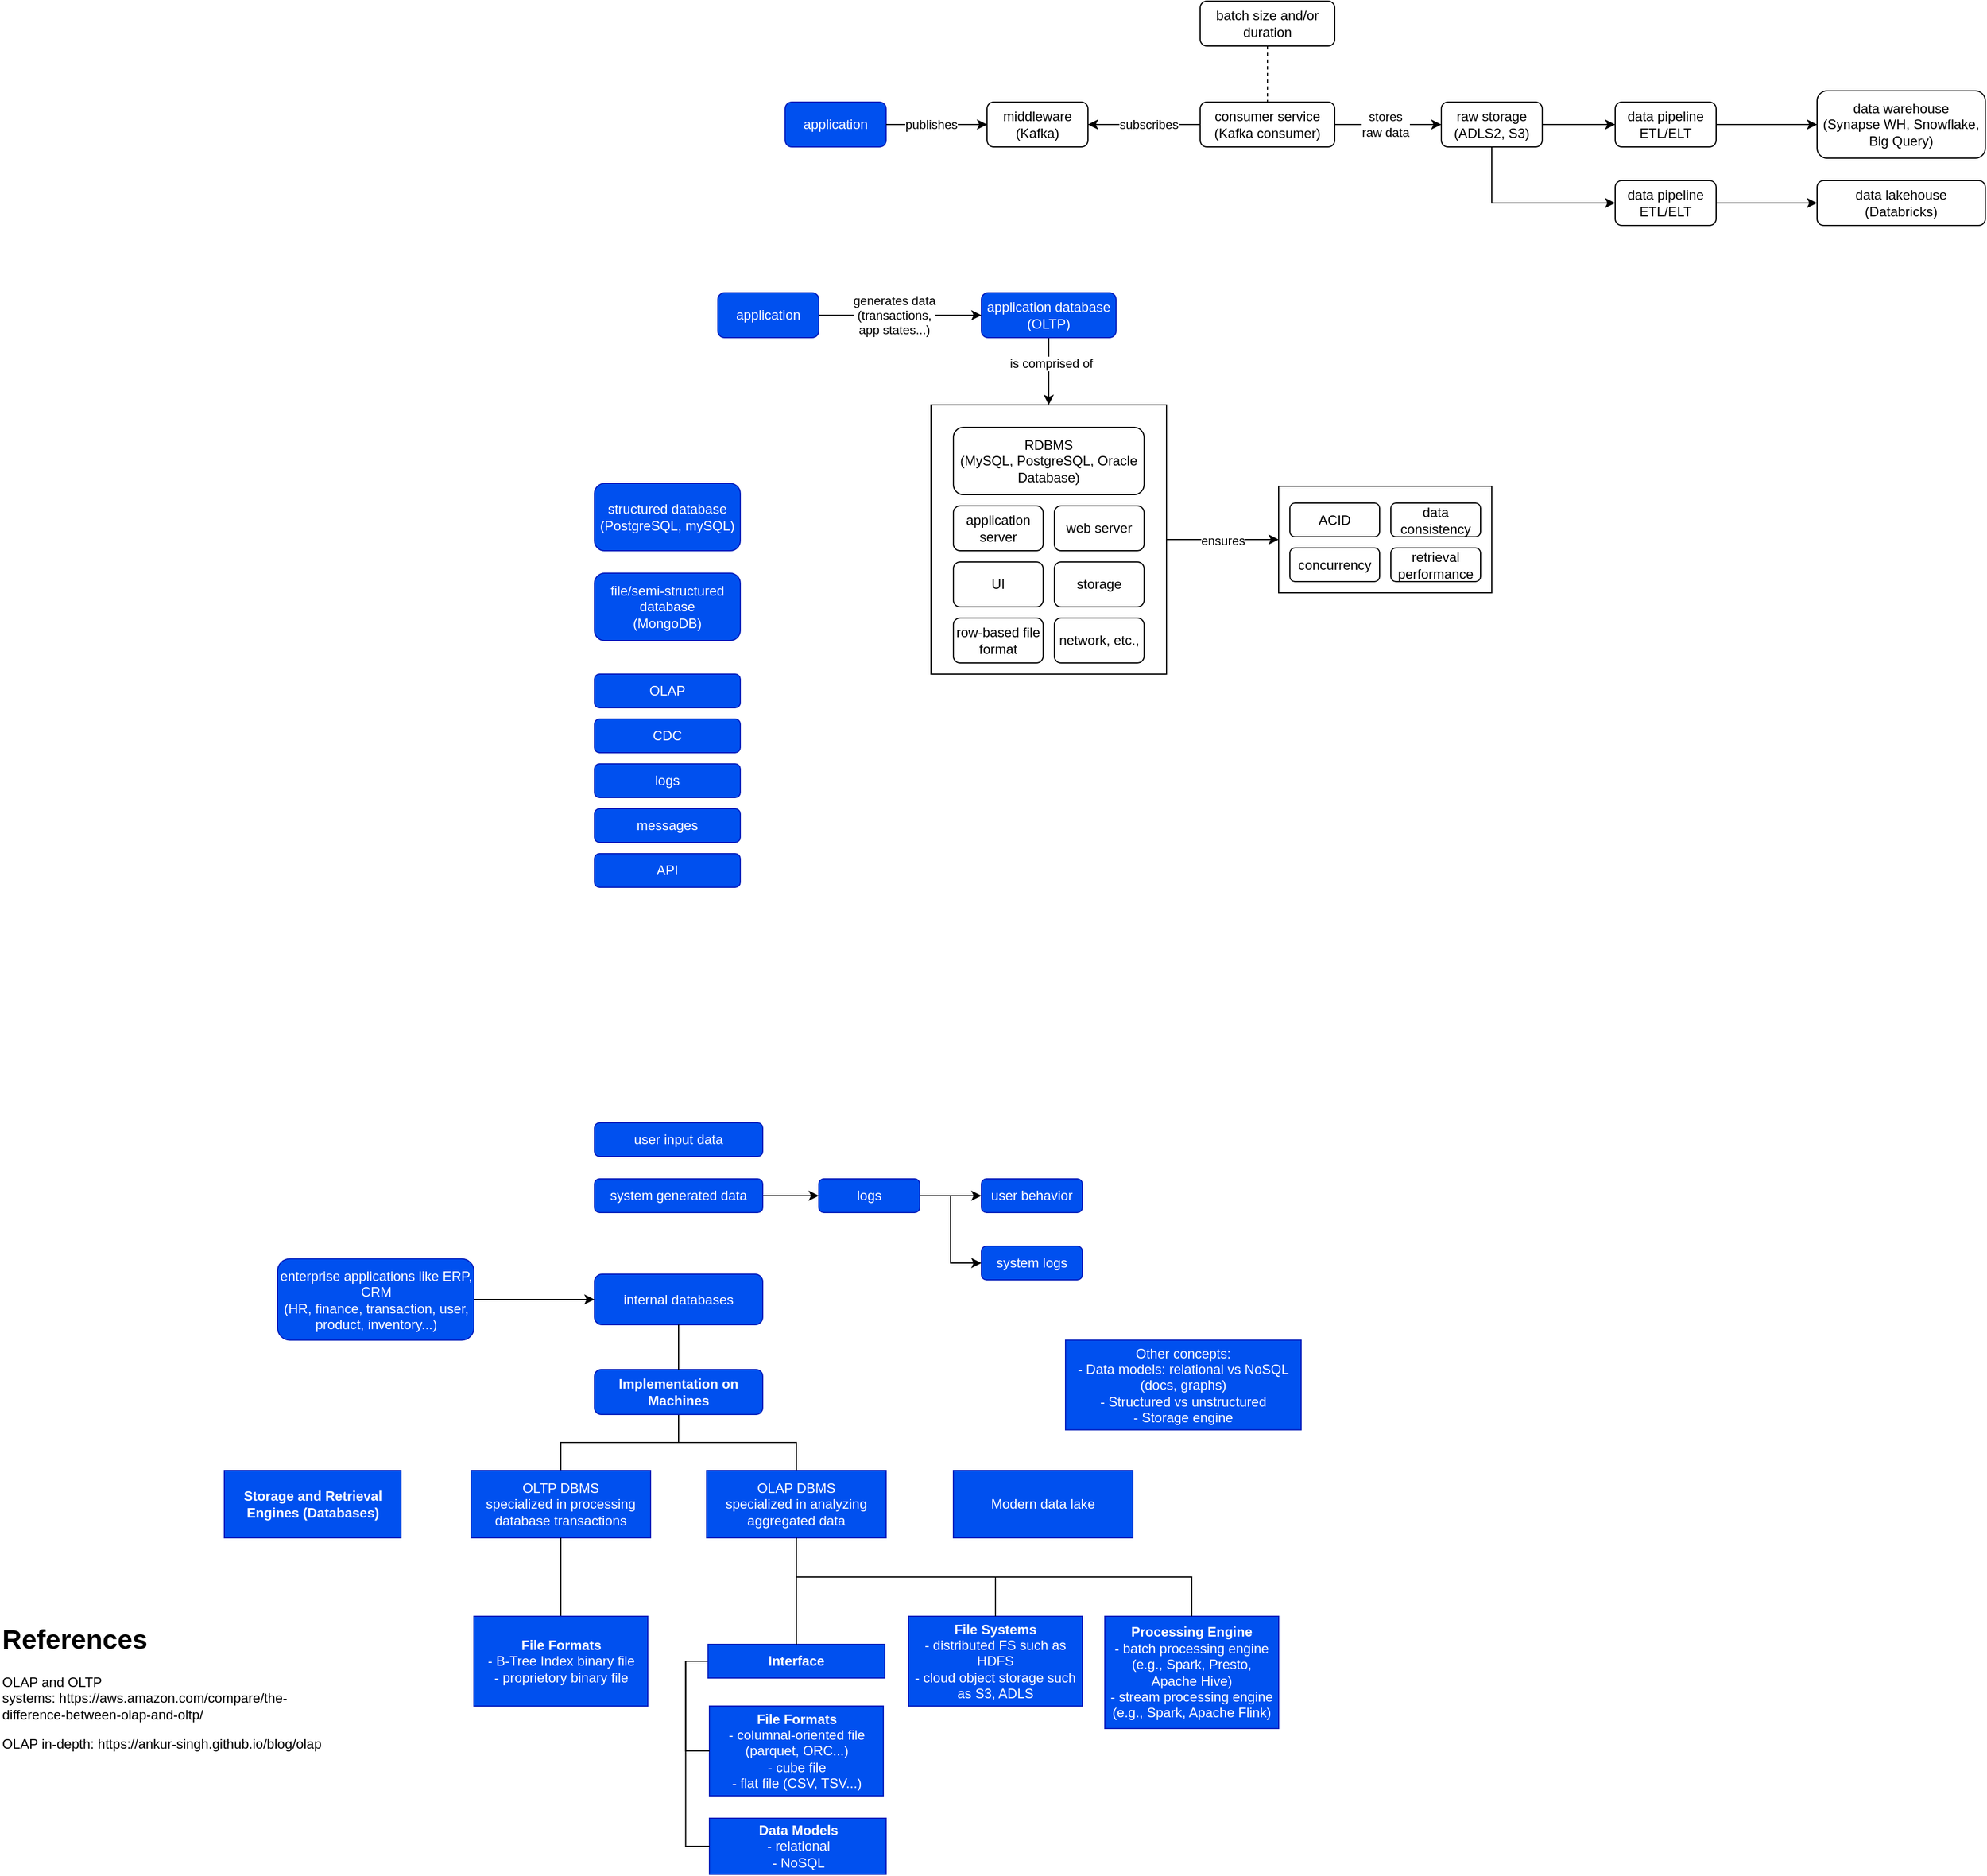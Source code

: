 <mxfile version="26.0.6">
  <diagram name="Page-1" id="B3_KH8wk7F7RN1pUJvzA">
    <mxGraphModel dx="3315" dy="895" grid="1" gridSize="10" guides="1" tooltips="1" connect="1" arrows="1" fold="1" page="1" pageScale="1" pageWidth="850" pageHeight="1100" math="0" shadow="0">
      <root>
        <mxCell id="0" />
        <mxCell id="1" parent="0" />
        <mxCell id="muONvz710xDMebg1SVyf-41" value="" style="rounded=0;whiteSpace=wrap;html=1;" parent="1" vertex="1">
          <mxGeometry x="-30" y="560" width="210" height="240" as="geometry" />
        </mxCell>
        <mxCell id="GmhUuNnMlsLsER0Cj6I6-1" value="application" style="rounded=1;whiteSpace=wrap;html=1;fillColor=#0050ef;fontColor=#ffffff;strokeColor=#001DBC;" parent="1" vertex="1">
          <mxGeometry x="-160" y="290" width="90" height="40" as="geometry" />
        </mxCell>
        <mxCell id="GmhUuNnMlsLsER0Cj6I6-9" style="edgeStyle=orthogonalEdgeStyle;rounded=0;orthogonalLoop=1;jettySize=auto;html=1;exitX=1;exitY=0.5;exitDx=0;exitDy=0;startArrow=classic;startFill=1;endArrow=none;endFill=0;" parent="1" source="GmhUuNnMlsLsER0Cj6I6-2" target="GmhUuNnMlsLsER0Cj6I6-6" edge="1">
          <mxGeometry relative="1" as="geometry" />
        </mxCell>
        <mxCell id="GmhUuNnMlsLsER0Cj6I6-19" value="subscribes" style="edgeLabel;html=1;align=center;verticalAlign=middle;resizable=0;points=[];" parent="GmhUuNnMlsLsER0Cj6I6-9" vertex="1" connectable="0">
          <mxGeometry x="-0.117" y="-1" relative="1" as="geometry">
            <mxPoint x="10" y="-1" as="offset" />
          </mxGeometry>
        </mxCell>
        <mxCell id="GmhUuNnMlsLsER0Cj6I6-2" value="middleware&lt;div&gt;(Kafka)&lt;/div&gt;" style="rounded=1;whiteSpace=wrap;html=1;" parent="1" vertex="1">
          <mxGeometry x="20" y="290" width="90" height="40" as="geometry" />
        </mxCell>
        <mxCell id="GmhUuNnMlsLsER0Cj6I6-3" value="data warehouse&lt;div&gt;(Synapse WH, Snowflake, Big Query)&lt;/div&gt;" style="rounded=1;whiteSpace=wrap;html=1;" parent="1" vertex="1">
          <mxGeometry x="760" y="280" width="150" height="60" as="geometry" />
        </mxCell>
        <mxCell id="GmhUuNnMlsLsER0Cj6I6-13" style="edgeStyle=orthogonalEdgeStyle;rounded=0;orthogonalLoop=1;jettySize=auto;html=1;exitX=1;exitY=0.5;exitDx=0;exitDy=0;" parent="1" source="GmhUuNnMlsLsER0Cj6I6-4" target="GmhUuNnMlsLsER0Cj6I6-3" edge="1">
          <mxGeometry relative="1" as="geometry" />
        </mxCell>
        <mxCell id="GmhUuNnMlsLsER0Cj6I6-14" style="edgeStyle=orthogonalEdgeStyle;rounded=0;orthogonalLoop=1;jettySize=auto;html=1;exitX=1;exitY=0.5;exitDx=0;exitDy=0;entryX=0;entryY=0.5;entryDx=0;entryDy=0;" parent="1" source="GmhUuNnMlsLsER0Cj6I6-15" target="GmhUuNnMlsLsER0Cj6I6-7" edge="1">
          <mxGeometry relative="1" as="geometry" />
        </mxCell>
        <mxCell id="GmhUuNnMlsLsER0Cj6I6-4" value="data pipeline&lt;div&gt;ETL/ELT&lt;/div&gt;" style="rounded=1;whiteSpace=wrap;html=1;" parent="1" vertex="1">
          <mxGeometry x="580" y="290" width="90" height="40" as="geometry" />
        </mxCell>
        <mxCell id="GmhUuNnMlsLsER0Cj6I6-12" style="edgeStyle=orthogonalEdgeStyle;rounded=0;orthogonalLoop=1;jettySize=auto;html=1;exitX=1;exitY=0.5;exitDx=0;exitDy=0;entryX=0;entryY=0.5;entryDx=0;entryDy=0;" parent="1" source="GmhUuNnMlsLsER0Cj6I6-5" target="GmhUuNnMlsLsER0Cj6I6-4" edge="1">
          <mxGeometry relative="1" as="geometry" />
        </mxCell>
        <mxCell id="GmhUuNnMlsLsER0Cj6I6-17" style="edgeStyle=orthogonalEdgeStyle;rounded=0;orthogonalLoop=1;jettySize=auto;html=1;exitX=0.5;exitY=1;exitDx=0;exitDy=0;entryX=0;entryY=0.5;entryDx=0;entryDy=0;" parent="1" source="GmhUuNnMlsLsER0Cj6I6-5" target="GmhUuNnMlsLsER0Cj6I6-15" edge="1">
          <mxGeometry relative="1" as="geometry" />
        </mxCell>
        <mxCell id="GmhUuNnMlsLsER0Cj6I6-5" value="raw storage&lt;div&gt;(ADLS2, S3)&lt;/div&gt;" style="rounded=1;whiteSpace=wrap;html=1;" parent="1" vertex="1">
          <mxGeometry x="425" y="290" width="90" height="40" as="geometry" />
        </mxCell>
        <mxCell id="GmhUuNnMlsLsER0Cj6I6-11" style="edgeStyle=orthogonalEdgeStyle;rounded=0;orthogonalLoop=1;jettySize=auto;html=1;exitX=1;exitY=0.5;exitDx=0;exitDy=0;entryX=0;entryY=0.5;entryDx=0;entryDy=0;" parent="1" source="GmhUuNnMlsLsER0Cj6I6-6" target="GmhUuNnMlsLsER0Cj6I6-5" edge="1">
          <mxGeometry relative="1" as="geometry" />
        </mxCell>
        <mxCell id="GmhUuNnMlsLsER0Cj6I6-24" value="stores&lt;div&gt;raw data&lt;/div&gt;" style="edgeLabel;html=1;align=center;verticalAlign=middle;resizable=0;points=[];" parent="GmhUuNnMlsLsER0Cj6I6-11" vertex="1" connectable="0">
          <mxGeometry x="-0.05" relative="1" as="geometry">
            <mxPoint as="offset" />
          </mxGeometry>
        </mxCell>
        <mxCell id="GmhUuNnMlsLsER0Cj6I6-6" value="consumer service&lt;div&gt;(Kafka consumer)&lt;/div&gt;" style="rounded=1;whiteSpace=wrap;html=1;" parent="1" vertex="1">
          <mxGeometry x="210" y="290" width="120" height="40" as="geometry" />
        </mxCell>
        <mxCell id="GmhUuNnMlsLsER0Cj6I6-7" value="data lakehouse&lt;div&gt;(Databricks)&lt;/div&gt;" style="rounded=1;whiteSpace=wrap;html=1;" parent="1" vertex="1">
          <mxGeometry x="760" y="360" width="150" height="40" as="geometry" />
        </mxCell>
        <mxCell id="GmhUuNnMlsLsER0Cj6I6-8" value="" style="endArrow=classic;html=1;rounded=0;exitX=1;exitY=0.5;exitDx=0;exitDy=0;entryX=0;entryY=0.5;entryDx=0;entryDy=0;edgeStyle=orthogonalEdgeStyle;" parent="1" source="GmhUuNnMlsLsER0Cj6I6-1" target="GmhUuNnMlsLsER0Cj6I6-2" edge="1">
          <mxGeometry width="50" height="50" relative="1" as="geometry">
            <mxPoint x="330" y="420" as="sourcePoint" />
            <mxPoint x="380" y="370" as="targetPoint" />
          </mxGeometry>
        </mxCell>
        <mxCell id="GmhUuNnMlsLsER0Cj6I6-18" value="publishes" style="edgeLabel;html=1;align=center;verticalAlign=middle;resizable=0;points=[];" parent="GmhUuNnMlsLsER0Cj6I6-8" vertex="1" connectable="0">
          <mxGeometry x="-0.224" y="-4" relative="1" as="geometry">
            <mxPoint x="5" y="-4" as="offset" />
          </mxGeometry>
        </mxCell>
        <mxCell id="GmhUuNnMlsLsER0Cj6I6-15" value="data pipeline&lt;div&gt;ETL/ELT&lt;/div&gt;" style="rounded=1;whiteSpace=wrap;html=1;" parent="1" vertex="1">
          <mxGeometry x="580" y="360" width="90" height="40" as="geometry" />
        </mxCell>
        <mxCell id="GmhUuNnMlsLsER0Cj6I6-23" style="edgeStyle=orthogonalEdgeStyle;rounded=0;orthogonalLoop=1;jettySize=auto;html=1;exitX=0.5;exitY=1;exitDx=0;exitDy=0;dashed=1;endArrow=none;endFill=0;" parent="1" source="GmhUuNnMlsLsER0Cj6I6-21" target="GmhUuNnMlsLsER0Cj6I6-6" edge="1">
          <mxGeometry relative="1" as="geometry" />
        </mxCell>
        <mxCell id="GmhUuNnMlsLsER0Cj6I6-21" value="batch size and/or duration" style="rounded=1;whiteSpace=wrap;html=1;" parent="1" vertex="1">
          <mxGeometry x="210" y="200" width="120" height="40" as="geometry" />
        </mxCell>
        <mxCell id="muONvz710xDMebg1SVyf-25" style="edgeStyle=orthogonalEdgeStyle;rounded=0;orthogonalLoop=1;jettySize=auto;html=1;exitX=1;exitY=0.5;exitDx=0;exitDy=0;entryX=0;entryY=0.5;entryDx=0;entryDy=0;" parent="1" source="muONvz710xDMebg1SVyf-1" target="muONvz710xDMebg1SVyf-14" edge="1">
          <mxGeometry relative="1" as="geometry" />
        </mxCell>
        <mxCell id="muONvz710xDMebg1SVyf-27" value="generates data&lt;div&gt;(transactions,&lt;/div&gt;&lt;div&gt;app states...)&lt;/div&gt;" style="edgeLabel;html=1;align=center;verticalAlign=middle;resizable=0;points=[];" parent="muONvz710xDMebg1SVyf-25" vertex="1" connectable="0">
          <mxGeometry x="-0.372" relative="1" as="geometry">
            <mxPoint x="21" as="offset" />
          </mxGeometry>
        </mxCell>
        <mxCell id="muONvz710xDMebg1SVyf-1" value="application" style="rounded=1;whiteSpace=wrap;html=1;fillColor=#0050ef;fontColor=#ffffff;strokeColor=#001DBC;" parent="1" vertex="1">
          <mxGeometry x="-220" y="460" width="90" height="40" as="geometry" />
        </mxCell>
        <mxCell id="muONvz710xDMebg1SVyf-2" value="structured database&lt;div&gt;(PostgreSQL, mySQL)&lt;/div&gt;" style="rounded=1;whiteSpace=wrap;html=1;fillColor=#0050ef;fontColor=#ffffff;strokeColor=#001DBC;" parent="1" vertex="1">
          <mxGeometry x="-330" y="630" width="130" height="60" as="geometry" />
        </mxCell>
        <mxCell id="muONvz710xDMebg1SVyf-4" value="file/semi-structured database&lt;div&gt;(MongoDB)&lt;/div&gt;" style="rounded=1;whiteSpace=wrap;html=1;fillColor=#0050ef;fontColor=#ffffff;strokeColor=#001DBC;" parent="1" vertex="1">
          <mxGeometry x="-330" y="710" width="130" height="60" as="geometry" />
        </mxCell>
        <mxCell id="muONvz710xDMebg1SVyf-7" value="OLAP" style="rounded=1;whiteSpace=wrap;html=1;fillColor=#0050ef;fontColor=#ffffff;strokeColor=#001DBC;" parent="1" vertex="1">
          <mxGeometry x="-330" y="800" width="130" height="30" as="geometry" />
        </mxCell>
        <mxCell id="muONvz710xDMebg1SVyf-8" value="CDC" style="rounded=1;whiteSpace=wrap;html=1;fillColor=#0050ef;fontColor=#ffffff;strokeColor=#001DBC;" parent="1" vertex="1">
          <mxGeometry x="-330" y="840" width="130" height="30" as="geometry" />
        </mxCell>
        <mxCell id="muONvz710xDMebg1SVyf-9" value="logs" style="rounded=1;whiteSpace=wrap;html=1;fillColor=#0050ef;fontColor=#ffffff;strokeColor=#001DBC;" parent="1" vertex="1">
          <mxGeometry x="-330" y="880" width="130" height="30" as="geometry" />
        </mxCell>
        <mxCell id="muONvz710xDMebg1SVyf-10" value="messages" style="rounded=1;whiteSpace=wrap;html=1;fillColor=#0050ef;fontColor=#ffffff;strokeColor=#001DBC;" parent="1" vertex="1">
          <mxGeometry x="-330" y="920" width="130" height="30" as="geometry" />
        </mxCell>
        <mxCell id="muONvz710xDMebg1SVyf-11" value="API" style="rounded=1;whiteSpace=wrap;html=1;fillColor=#0050ef;fontColor=#ffffff;strokeColor=#001DBC;" parent="1" vertex="1">
          <mxGeometry x="-330" y="960" width="130" height="30" as="geometry" />
        </mxCell>
        <mxCell id="muONvz710xDMebg1SVyf-22" style="edgeStyle=orthogonalEdgeStyle;rounded=0;orthogonalLoop=1;jettySize=auto;html=1;exitX=1;exitY=0.5;exitDx=0;exitDy=0;" parent="1" source="muONvz710xDMebg1SVyf-41" target="muONvz710xDMebg1SVyf-21" edge="1">
          <mxGeometry relative="1" as="geometry" />
        </mxCell>
        <mxCell id="muONvz710xDMebg1SVyf-24" value="ensures" style="edgeLabel;html=1;align=center;verticalAlign=middle;resizable=0;points=[];" parent="muONvz710xDMebg1SVyf-22" vertex="1" connectable="0">
          <mxGeometry x="-0.006" y="-1" relative="1" as="geometry">
            <mxPoint as="offset" />
          </mxGeometry>
        </mxCell>
        <mxCell id="muONvz710xDMebg1SVyf-13" value="RDBMS&lt;div&gt;(MySQL, PostgreSQL, Oracle Database)&lt;/div&gt;" style="rounded=1;whiteSpace=wrap;html=1;" parent="1" vertex="1">
          <mxGeometry x="-10" y="580" width="170" height="60" as="geometry" />
        </mxCell>
        <mxCell id="muONvz710xDMebg1SVyf-16" style="edgeStyle=orthogonalEdgeStyle;rounded=0;orthogonalLoop=1;jettySize=auto;html=1;exitX=0.5;exitY=1;exitDx=0;exitDy=0;entryX=0.5;entryY=0;entryDx=0;entryDy=0;" parent="1" source="muONvz710xDMebg1SVyf-14" target="muONvz710xDMebg1SVyf-41" edge="1">
          <mxGeometry relative="1" as="geometry" />
        </mxCell>
        <mxCell id="muONvz710xDMebg1SVyf-17" value="is comprised of" style="edgeLabel;html=1;align=center;verticalAlign=middle;resizable=0;points=[];" parent="muONvz710xDMebg1SVyf-16" vertex="1" connectable="0">
          <mxGeometry x="-0.254" y="2" relative="1" as="geometry">
            <mxPoint as="offset" />
          </mxGeometry>
        </mxCell>
        <mxCell id="muONvz710xDMebg1SVyf-14" value="application database (OLTP)" style="rounded=1;whiteSpace=wrap;html=1;fillColor=#0050ef;fontColor=#ffffff;strokeColor=#001DBC;" parent="1" vertex="1">
          <mxGeometry x="15" y="460" width="120" height="40" as="geometry" />
        </mxCell>
        <mxCell id="muONvz710xDMebg1SVyf-23" value="" style="group" parent="1" vertex="1" connectable="0">
          <mxGeometry x="280" y="632.5" width="190" height="95" as="geometry" />
        </mxCell>
        <mxCell id="muONvz710xDMebg1SVyf-21" value="" style="rounded=0;whiteSpace=wrap;html=1;" parent="muONvz710xDMebg1SVyf-23" vertex="1">
          <mxGeometry width="190" height="95" as="geometry" />
        </mxCell>
        <mxCell id="muONvz710xDMebg1SVyf-15" value="ACID" style="rounded=1;whiteSpace=wrap;html=1;" parent="muONvz710xDMebg1SVyf-23" vertex="1">
          <mxGeometry x="10" y="15" width="80" height="30" as="geometry" />
        </mxCell>
        <mxCell id="muONvz710xDMebg1SVyf-18" value="concurrency" style="rounded=1;whiteSpace=wrap;html=1;" parent="muONvz710xDMebg1SVyf-23" vertex="1">
          <mxGeometry x="10" y="55" width="80" height="30" as="geometry" />
        </mxCell>
        <mxCell id="muONvz710xDMebg1SVyf-20" value="retrieval performance" style="rounded=1;whiteSpace=wrap;html=1;" parent="muONvz710xDMebg1SVyf-23" vertex="1">
          <mxGeometry x="100" y="55" width="80" height="30" as="geometry" />
        </mxCell>
        <mxCell id="muONvz710xDMebg1SVyf-49" value="data consistency" style="rounded=1;whiteSpace=wrap;html=1;" parent="muONvz710xDMebg1SVyf-23" vertex="1">
          <mxGeometry x="100" y="15" width="80" height="30" as="geometry" />
        </mxCell>
        <mxCell id="muONvz710xDMebg1SVyf-30" value="application server" style="rounded=1;whiteSpace=wrap;html=1;" parent="1" vertex="1">
          <mxGeometry x="-10" y="650" width="80" height="40" as="geometry" />
        </mxCell>
        <mxCell id="muONvz710xDMebg1SVyf-31" value="web server" style="rounded=1;whiteSpace=wrap;html=1;" parent="1" vertex="1">
          <mxGeometry x="80" y="650" width="80" height="40" as="geometry" />
        </mxCell>
        <mxCell id="muONvz710xDMebg1SVyf-32" value="UI" style="rounded=1;whiteSpace=wrap;html=1;" parent="1" vertex="1">
          <mxGeometry x="-10" y="700" width="80" height="40" as="geometry" />
        </mxCell>
        <mxCell id="muONvz710xDMebg1SVyf-33" value="storage" style="rounded=1;whiteSpace=wrap;html=1;" parent="1" vertex="1">
          <mxGeometry x="80" y="700" width="80" height="40" as="geometry" />
        </mxCell>
        <mxCell id="muONvz710xDMebg1SVyf-42" value="row-based file format" style="rounded=1;whiteSpace=wrap;html=1;" parent="1" vertex="1">
          <mxGeometry x="-10" y="750" width="80" height="40" as="geometry" />
        </mxCell>
        <mxCell id="muONvz710xDMebg1SVyf-43" value="network, etc.," style="rounded=1;whiteSpace=wrap;html=1;" parent="1" vertex="1">
          <mxGeometry x="80" y="750" width="80" height="40" as="geometry" />
        </mxCell>
        <mxCell id="fE0hWJROJO4AIRChbxM9-6" style="edgeStyle=orthogonalEdgeStyle;rounded=0;orthogonalLoop=1;jettySize=auto;html=1;entryX=0;entryY=0.5;entryDx=0;entryDy=0;" edge="1" parent="1" source="fE0hWJROJO4AIRChbxM9-1" target="fE0hWJROJO4AIRChbxM9-3">
          <mxGeometry relative="1" as="geometry" />
        </mxCell>
        <mxCell id="fE0hWJROJO4AIRChbxM9-1" value="system generated data" style="rounded=1;whiteSpace=wrap;html=1;fillColor=#0050ef;fontColor=#ffffff;strokeColor=#001DBC;" vertex="1" parent="1">
          <mxGeometry x="-330" y="1250" width="150" height="30" as="geometry" />
        </mxCell>
        <mxCell id="fE0hWJROJO4AIRChbxM9-2" value="user input data" style="rounded=1;whiteSpace=wrap;html=1;fillColor=#0050ef;fontColor=#ffffff;strokeColor=#001DBC;" vertex="1" parent="1">
          <mxGeometry x="-330" y="1200" width="150" height="30" as="geometry" />
        </mxCell>
        <mxCell id="fE0hWJROJO4AIRChbxM9-12" style="edgeStyle=orthogonalEdgeStyle;rounded=0;orthogonalLoop=1;jettySize=auto;html=1;" edge="1" parent="1" source="fE0hWJROJO4AIRChbxM9-3" target="fE0hWJROJO4AIRChbxM9-4">
          <mxGeometry relative="1" as="geometry" />
        </mxCell>
        <mxCell id="fE0hWJROJO4AIRChbxM9-13" style="edgeStyle=orthogonalEdgeStyle;rounded=0;orthogonalLoop=1;jettySize=auto;html=1;entryX=0;entryY=0.5;entryDx=0;entryDy=0;" edge="1" parent="1" source="fE0hWJROJO4AIRChbxM9-3" target="fE0hWJROJO4AIRChbxM9-5">
          <mxGeometry relative="1" as="geometry" />
        </mxCell>
        <mxCell id="fE0hWJROJO4AIRChbxM9-3" value="logs" style="rounded=1;whiteSpace=wrap;html=1;fillColor=#0050ef;fontColor=#ffffff;strokeColor=#001DBC;" vertex="1" parent="1">
          <mxGeometry x="-130" y="1250" width="90" height="30" as="geometry" />
        </mxCell>
        <mxCell id="fE0hWJROJO4AIRChbxM9-4" value="user behavior" style="rounded=1;whiteSpace=wrap;html=1;fillColor=#0050ef;fontColor=#ffffff;strokeColor=#001DBC;" vertex="1" parent="1">
          <mxGeometry x="15" y="1250" width="90" height="30" as="geometry" />
        </mxCell>
        <mxCell id="fE0hWJROJO4AIRChbxM9-5" value="system logs" style="rounded=1;whiteSpace=wrap;html=1;fillColor=#0050ef;fontColor=#ffffff;strokeColor=#001DBC;" vertex="1" parent="1">
          <mxGeometry x="15" y="1310" width="90" height="30" as="geometry" />
        </mxCell>
        <mxCell id="fE0hWJROJO4AIRChbxM9-14" value="internal databases" style="rounded=1;whiteSpace=wrap;html=1;fillColor=#0050ef;fontColor=#ffffff;strokeColor=#001DBC;" vertex="1" parent="1">
          <mxGeometry x="-330" y="1335" width="150" height="45" as="geometry" />
        </mxCell>
        <mxCell id="fE0hWJROJO4AIRChbxM9-16" style="edgeStyle=orthogonalEdgeStyle;rounded=0;orthogonalLoop=1;jettySize=auto;html=1;entryX=0;entryY=0.5;entryDx=0;entryDy=0;" edge="1" parent="1" source="fE0hWJROJO4AIRChbxM9-15" target="fE0hWJROJO4AIRChbxM9-14">
          <mxGeometry relative="1" as="geometry" />
        </mxCell>
        <mxCell id="fE0hWJROJO4AIRChbxM9-15" value="enterprise applications like ERP, CRM&lt;div&gt;(HR, finance, transaction, user, product, inventory...)&lt;/div&gt;" style="rounded=1;whiteSpace=wrap;html=1;fillColor=#0050ef;fontColor=#ffffff;strokeColor=#001DBC;" vertex="1" parent="1">
          <mxGeometry x="-612.5" y="1321.25" width="175" height="72.5" as="geometry" />
        </mxCell>
        <mxCell id="fE0hWJROJO4AIRChbxM9-32" style="edgeStyle=orthogonalEdgeStyle;rounded=0;orthogonalLoop=1;jettySize=auto;html=1;endArrow=none;endFill=0;" edge="1" parent="1" source="fE0hWJROJO4AIRChbxM9-19" target="fE0hWJROJO4AIRChbxM9-23">
          <mxGeometry relative="1" as="geometry" />
        </mxCell>
        <mxCell id="fE0hWJROJO4AIRChbxM9-33" style="edgeStyle=orthogonalEdgeStyle;rounded=0;orthogonalLoop=1;jettySize=auto;html=1;endArrow=none;endFill=0;" edge="1" parent="1" source="fE0hWJROJO4AIRChbxM9-19" target="fE0hWJROJO4AIRChbxM9-24">
          <mxGeometry relative="1" as="geometry" />
        </mxCell>
        <mxCell id="fE0hWJROJO4AIRChbxM9-19" value="&lt;b&gt;Implementation on Machines&lt;/b&gt;" style="rounded=1;whiteSpace=wrap;html=1;fillColor=#0050ef;fontColor=#ffffff;strokeColor=#001DBC;" vertex="1" parent="1">
          <mxGeometry x="-330" y="1420" width="150" height="40" as="geometry" />
        </mxCell>
        <mxCell id="fE0hWJROJO4AIRChbxM9-23" value="OLTP DBMS&lt;div&gt;specialized in&amp;nbsp;processing database transactions&lt;/div&gt;" style="rounded=1;whiteSpace=wrap;html=1;fillColor=#0050ef;fontColor=#ffffff;strokeColor=#001DBC;arcSize=0;" vertex="1" parent="1">
          <mxGeometry x="-440" y="1510" width="160" height="60" as="geometry" />
        </mxCell>
        <mxCell id="fE0hWJROJO4AIRChbxM9-24" value="OLAP DBMS&lt;div&gt;specialized in analyzing aggregated data&lt;/div&gt;" style="rounded=1;whiteSpace=wrap;html=1;fillColor=#0050ef;fontColor=#ffffff;strokeColor=#001DBC;arcSize=0;" vertex="1" parent="1">
          <mxGeometry x="-230" y="1510" width="160" height="60" as="geometry" />
        </mxCell>
        <mxCell id="fE0hWJROJO4AIRChbxM9-26" value="&lt;h1 style=&quot;margin-top: 0px;&quot;&gt;References&lt;/h1&gt;&lt;p&gt;OLAP and OLTP systems:&amp;nbsp;https://aws.amazon.com/compare/the-difference-between-olap-and-oltp/&lt;/p&gt;&lt;p&gt;OLAP in-depth:&amp;nbsp;&lt;span style=&quot;background-color: transparent; color: light-dark(rgb(0, 0, 0), rgb(255, 255, 255));&quot;&gt;https://ankur-singh.github.io/blog/olap&lt;/span&gt;&lt;/p&gt;&lt;p&gt;&lt;br&gt;&lt;/p&gt;" style="text;html=1;whiteSpace=wrap;overflow=hidden;rounded=0;" vertex="1" parent="1">
          <mxGeometry x="-860" y="1640" width="300" height="160" as="geometry" />
        </mxCell>
        <mxCell id="fE0hWJROJO4AIRChbxM9-27" value="&lt;div&gt;&lt;b&gt;File Formats&lt;/b&gt;&lt;/div&gt;&lt;div&gt;- columnal-oriented file (parquet, ORC...)&lt;/div&gt;- cube file&lt;div&gt;- flat file (CSV, TSV...)&lt;/div&gt;" style="rounded=1;whiteSpace=wrap;html=1;fillColor=#0050ef;fontColor=#ffffff;strokeColor=#001DBC;arcSize=0;spacingLeft=2;spacingRight=2;" vertex="1" parent="1">
          <mxGeometry x="-227.5" y="1720" width="155" height="80" as="geometry" />
        </mxCell>
        <mxCell id="fE0hWJROJO4AIRChbxM9-30" style="edgeStyle=orthogonalEdgeStyle;rounded=0;orthogonalLoop=1;jettySize=auto;html=1;exitX=0.5;exitY=0;exitDx=0;exitDy=0;endArrow=none;endFill=0;" edge="1" parent="1" source="fE0hWJROJO4AIRChbxM9-29" target="fE0hWJROJO4AIRChbxM9-23">
          <mxGeometry relative="1" as="geometry" />
        </mxCell>
        <mxCell id="fE0hWJROJO4AIRChbxM9-29" value="&lt;div&gt;&lt;b&gt;File Formats&lt;/b&gt;&lt;/div&gt;&lt;div&gt;-&amp;nbsp;&lt;span style=&quot;background-color: transparent;&quot;&gt;B-Tree Index binary file&lt;/span&gt;&lt;/div&gt;&lt;div&gt;&lt;span style=&quot;background-color: transparent;&quot;&gt;- proprietory binary file&lt;/span&gt;&lt;/div&gt;" style="rounded=1;whiteSpace=wrap;html=1;fillColor=#0050ef;fontColor=#ffffff;strokeColor=#001DBC;arcSize=0;spacingLeft=2;spacingRight=2;" vertex="1" parent="1">
          <mxGeometry x="-437.5" y="1640" width="155" height="80" as="geometry" />
        </mxCell>
        <mxCell id="fE0hWJROJO4AIRChbxM9-34" value="&lt;div&gt;&lt;b&gt;File Systems&lt;/b&gt;&lt;/div&gt;&lt;div&gt;- distributed FS such as HDFS&lt;br&gt;&lt;/div&gt;&lt;div&gt;- cloud object storage such as S3, ADLS&lt;/div&gt;" style="rounded=1;whiteSpace=wrap;html=1;fillColor=#0050ef;fontColor=#ffffff;strokeColor=#001DBC;arcSize=0;spacingLeft=2;spacingRight=2;" vertex="1" parent="1">
          <mxGeometry x="-50" y="1640" width="155" height="80" as="geometry" />
        </mxCell>
        <mxCell id="fE0hWJROJO4AIRChbxM9-35" value="&lt;div&gt;&lt;b&gt;Processing Engine&lt;/b&gt;&lt;/div&gt;&lt;div&gt;- batch processing engine (e.g., Spark, Presto, Apache Hive)&lt;/div&gt;&lt;div&gt;- stream processing engine (e.g., Spark, Apache Flink)&lt;/div&gt;" style="rounded=1;whiteSpace=wrap;html=1;fillColor=#0050ef;fontColor=#ffffff;strokeColor=#001DBC;arcSize=0;spacingLeft=2;spacingRight=2;" vertex="1" parent="1">
          <mxGeometry x="125" y="1640" width="155" height="100" as="geometry" />
        </mxCell>
        <mxCell id="fE0hWJROJO4AIRChbxM9-37" style="edgeStyle=orthogonalEdgeStyle;rounded=0;orthogonalLoop=1;jettySize=auto;html=1;entryX=0.5;entryY=1;entryDx=0;entryDy=0;endArrow=none;endFill=0;exitX=0.5;exitY=0;exitDx=0;exitDy=0;" edge="1" parent="1" source="fE0hWJROJO4AIRChbxM9-34" target="fE0hWJROJO4AIRChbxM9-24">
          <mxGeometry relative="1" as="geometry">
            <mxPoint x="-140" y="1650" as="sourcePoint" />
            <mxPoint x="-140" y="1580" as="targetPoint" />
          </mxGeometry>
        </mxCell>
        <mxCell id="fE0hWJROJO4AIRChbxM9-38" style="edgeStyle=orthogonalEdgeStyle;rounded=0;orthogonalLoop=1;jettySize=auto;html=1;entryX=0.5;entryY=1;entryDx=0;entryDy=0;endArrow=none;endFill=0;exitX=0.5;exitY=0;exitDx=0;exitDy=0;" edge="1" parent="1" source="fE0hWJROJO4AIRChbxM9-35" target="fE0hWJROJO4AIRChbxM9-24">
          <mxGeometry relative="1" as="geometry">
            <mxPoint x="38" y="1650" as="sourcePoint" />
            <mxPoint x="-140" y="1580" as="targetPoint" />
          </mxGeometry>
        </mxCell>
        <mxCell id="fE0hWJROJO4AIRChbxM9-41" value="Other concepts:&lt;div&gt;- Data models: relational vs NoSQL (docs, graphs)&lt;/div&gt;&lt;div&gt;- Structured vs unstructured&lt;/div&gt;&lt;div&gt;- Storage engine&lt;/div&gt;" style="rounded=1;whiteSpace=wrap;html=1;fillColor=#0050ef;fontColor=#ffffff;strokeColor=#001DBC;arcSize=0;" vertex="1" parent="1">
          <mxGeometry x="90" y="1393.75" width="210" height="80" as="geometry" />
        </mxCell>
        <mxCell id="fE0hWJROJO4AIRChbxM9-42" value="&lt;div&gt;&lt;b&gt;Data Models&lt;/b&gt;&lt;/div&gt;&lt;div&gt;- relational&lt;/div&gt;&lt;div&gt;- NoSQL&lt;/div&gt;" style="rounded=1;whiteSpace=wrap;html=1;fillColor=#0050ef;fontColor=#ffffff;strokeColor=#001DBC;arcSize=0;spacingLeft=2;spacingRight=2;" vertex="1" parent="1">
          <mxGeometry x="-227.5" y="1820" width="157.5" height="50" as="geometry" />
        </mxCell>
        <mxCell id="fE0hWJROJO4AIRChbxM9-43" value="&lt;div&gt;&lt;b&gt;Storage and Retrieval Engines (Databases)&lt;/b&gt;&lt;/div&gt;" style="rounded=1;whiteSpace=wrap;html=1;fillColor=#0050ef;fontColor=#ffffff;strokeColor=#001DBC;arcSize=0;spacingLeft=2;spacingRight=2;" vertex="1" parent="1">
          <mxGeometry x="-660" y="1510" width="157.5" height="60" as="geometry" />
        </mxCell>
        <mxCell id="fE0hWJROJO4AIRChbxM9-47" style="edgeStyle=orthogonalEdgeStyle;rounded=0;orthogonalLoop=1;jettySize=auto;html=1;entryX=0;entryY=0.5;entryDx=0;entryDy=0;exitX=0;exitY=0.5;exitDx=0;exitDy=0;endArrow=none;endFill=0;" edge="1" parent="1" source="fE0hWJROJO4AIRChbxM9-45" target="fE0hWJROJO4AIRChbxM9-27">
          <mxGeometry relative="1" as="geometry" />
        </mxCell>
        <mxCell id="fE0hWJROJO4AIRChbxM9-48" style="edgeStyle=orthogonalEdgeStyle;rounded=0;orthogonalLoop=1;jettySize=auto;html=1;entryX=0;entryY=0.5;entryDx=0;entryDy=0;exitX=0;exitY=0.5;exitDx=0;exitDy=0;endArrow=none;endFill=0;" edge="1" parent="1" source="fE0hWJROJO4AIRChbxM9-45" target="fE0hWJROJO4AIRChbxM9-42">
          <mxGeometry relative="1" as="geometry" />
        </mxCell>
        <mxCell id="fE0hWJROJO4AIRChbxM9-45" value="&lt;div&gt;&lt;b&gt;Interface&lt;/b&gt;&lt;/div&gt;" style="rounded=1;whiteSpace=wrap;html=1;fillColor=#0050ef;fontColor=#ffffff;strokeColor=#001DBC;arcSize=0;spacingLeft=2;spacingRight=2;" vertex="1" parent="1">
          <mxGeometry x="-228.75" y="1665" width="157.5" height="30" as="geometry" />
        </mxCell>
        <mxCell id="fE0hWJROJO4AIRChbxM9-46" style="edgeStyle=orthogonalEdgeStyle;rounded=0;orthogonalLoop=1;jettySize=auto;html=1;entryX=0.5;entryY=1;entryDx=0;entryDy=0;endArrow=none;endFill=0;exitX=0.5;exitY=0;exitDx=0;exitDy=0;" edge="1" parent="1" source="fE0hWJROJO4AIRChbxM9-45" target="fE0hWJROJO4AIRChbxM9-24">
          <mxGeometry relative="1" as="geometry">
            <mxPoint x="213" y="1650" as="sourcePoint" />
            <mxPoint x="-140" y="1580" as="targetPoint" />
          </mxGeometry>
        </mxCell>
        <mxCell id="fE0hWJROJO4AIRChbxM9-51" value="Modern data lake" style="rounded=1;whiteSpace=wrap;html=1;fillColor=#0050ef;fontColor=#ffffff;strokeColor=#001DBC;arcSize=0;" vertex="1" parent="1">
          <mxGeometry x="-10" y="1510" width="160" height="60" as="geometry" />
        </mxCell>
        <mxCell id="fE0hWJROJO4AIRChbxM9-52" style="edgeStyle=orthogonalEdgeStyle;rounded=0;orthogonalLoop=1;jettySize=auto;html=1;endArrow=none;endFill=0;entryX=0.5;entryY=0;entryDx=0;entryDy=0;exitX=0.5;exitY=1;exitDx=0;exitDy=0;" edge="1" parent="1" source="fE0hWJROJO4AIRChbxM9-14" target="fE0hWJROJO4AIRChbxM9-19">
          <mxGeometry relative="1" as="geometry">
            <mxPoint x="-260" y="1380" as="sourcePoint" />
            <mxPoint x="-140" y="1520" as="targetPoint" />
          </mxGeometry>
        </mxCell>
      </root>
    </mxGraphModel>
  </diagram>
</mxfile>
